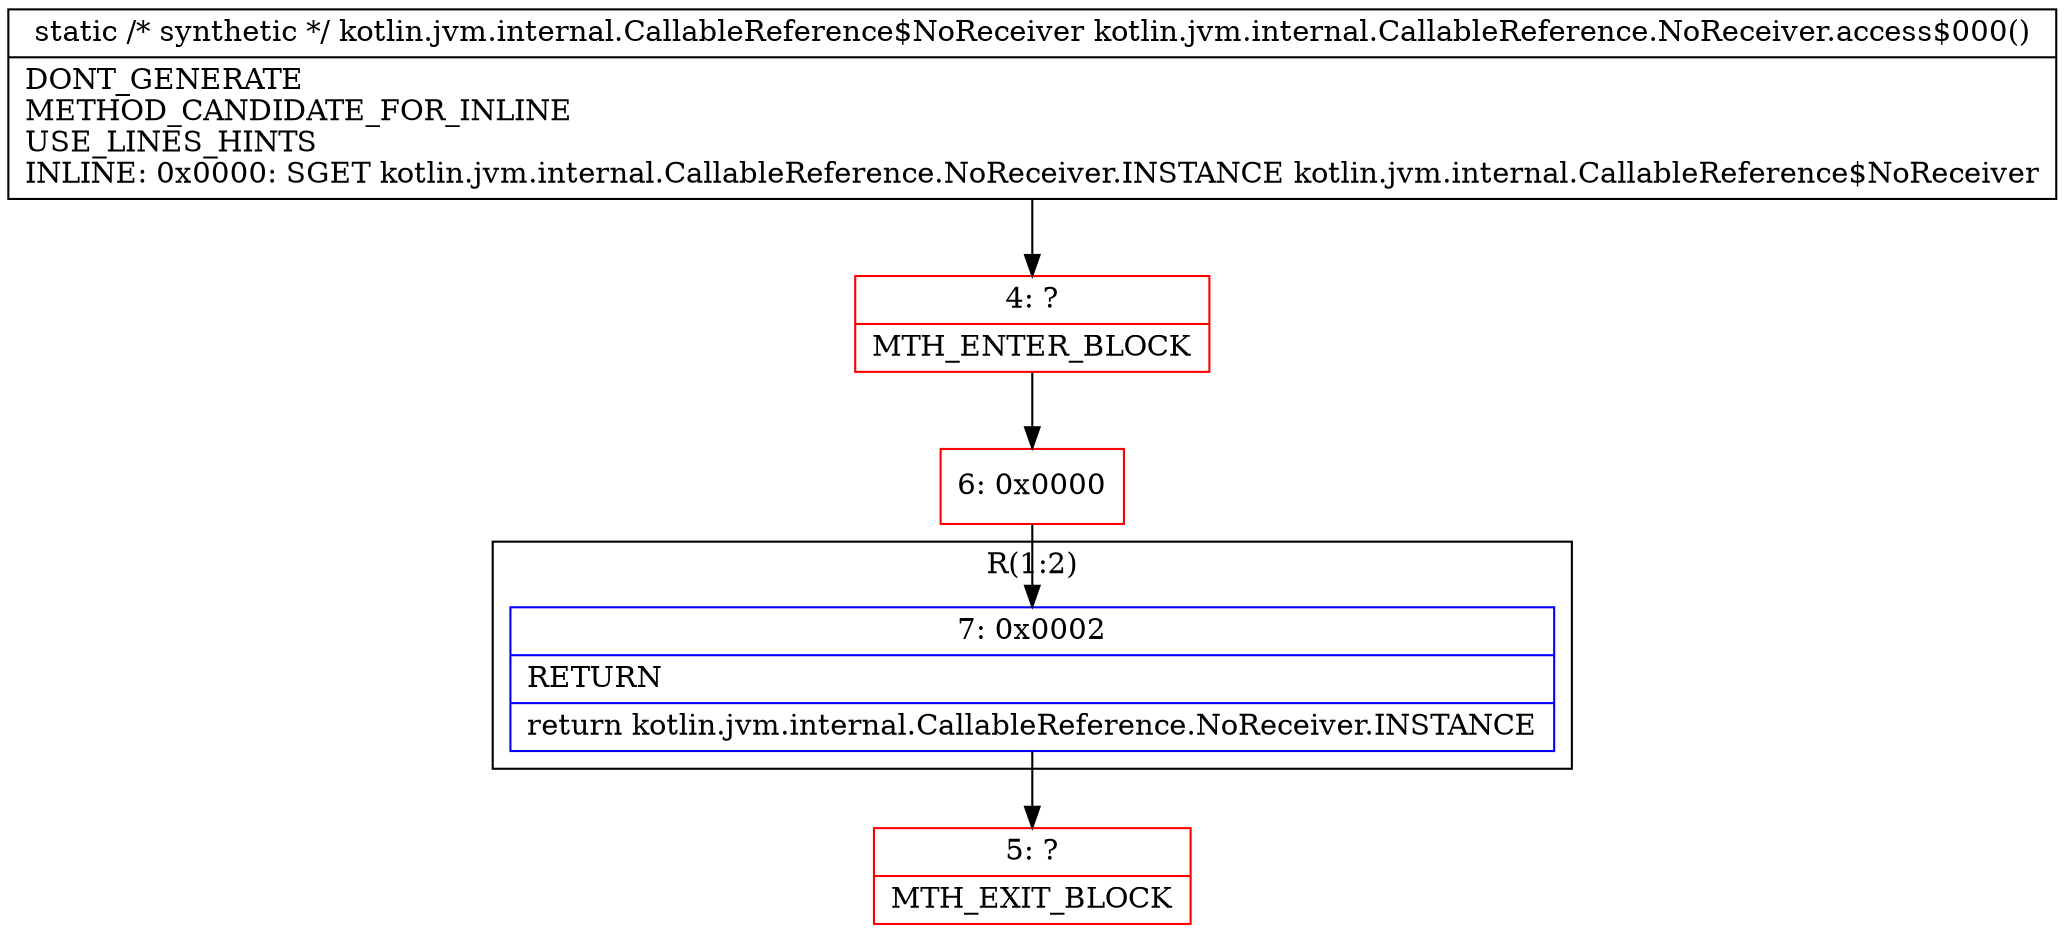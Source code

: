 digraph "CFG forkotlin.jvm.internal.CallableReference.NoReceiver.access$000()Lkotlin\/jvm\/internal\/CallableReference$NoReceiver;" {
subgraph cluster_Region_1653698072 {
label = "R(1:2)";
node [shape=record,color=blue];
Node_7 [shape=record,label="{7\:\ 0x0002|RETURN\l|return kotlin.jvm.internal.CallableReference.NoReceiver.INSTANCE\l}"];
}
Node_4 [shape=record,color=red,label="{4\:\ ?|MTH_ENTER_BLOCK\l}"];
Node_6 [shape=record,color=red,label="{6\:\ 0x0000}"];
Node_5 [shape=record,color=red,label="{5\:\ ?|MTH_EXIT_BLOCK\l}"];
MethodNode[shape=record,label="{static \/* synthetic *\/ kotlin.jvm.internal.CallableReference$NoReceiver kotlin.jvm.internal.CallableReference.NoReceiver.access$000()  | DONT_GENERATE\lMETHOD_CANDIDATE_FOR_INLINE\lUSE_LINES_HINTS\lINLINE: 0x0000: SGET   kotlin.jvm.internal.CallableReference.NoReceiver.INSTANCE kotlin.jvm.internal.CallableReference$NoReceiver\l}"];
MethodNode -> Node_4;Node_7 -> Node_5;
Node_4 -> Node_6;
Node_6 -> Node_7;
}


